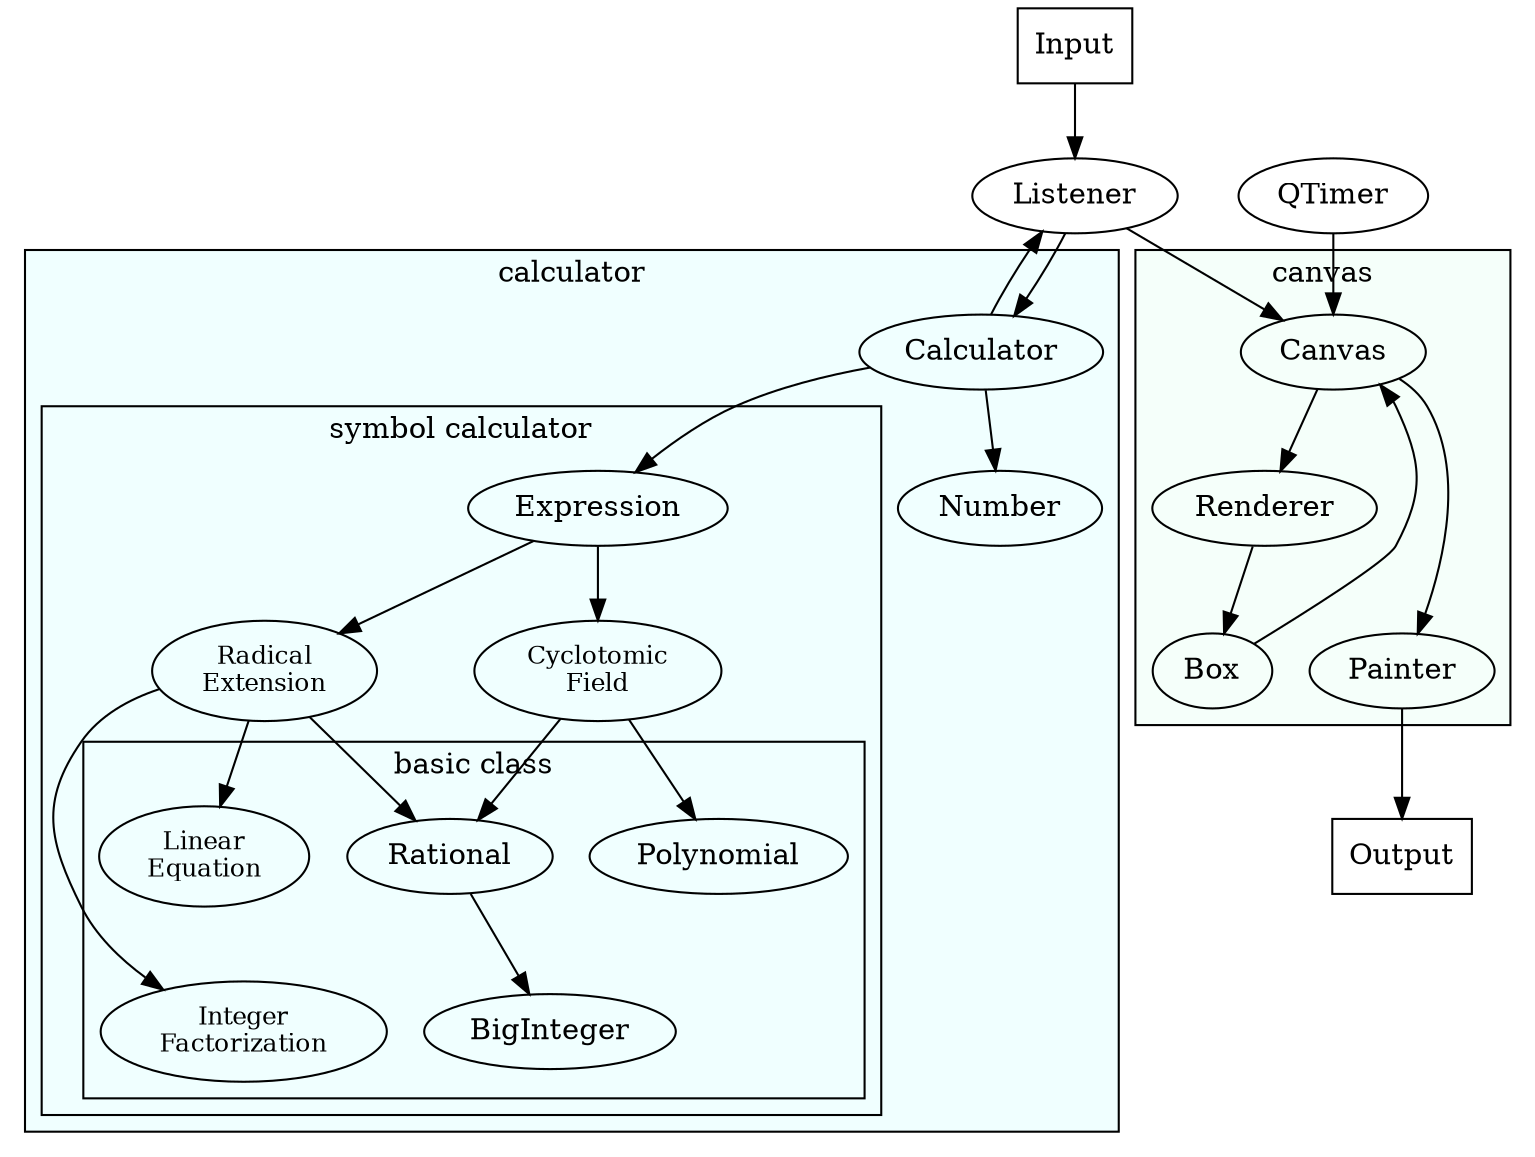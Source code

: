 digraph G {
    Input -> Listener

    subgraph cluster2 {
        label = "calculator";
        bgcolor = "azure"
        
        subgraph cluster3 {
            label = "symbol calculator";
            Expression -> RadicalExtension -> Rational, IntegerFactorization, LinearEquation
            Expression -> CyclotomicField -> Rational, Polynomial

            RadicalExtension [label="Radical\nExtension", fontsize=12]
            CyclotomicField [label="Cyclotomic\nField", fontsize=12]

            subgraph cluster4 {
                label = "basic class";
                
                Polynomial, LinearEquation
                Rational -> BigInteger

                LinearEquation [label="Linear\nEquation", fontsize=12]
                {
                    rank = same
                    IntegerFactorization [label="Integer\nFactorization", fontsize=12]
                    BigInteger
                }
            }
        }

        Calculator -> Expression
        Calculator -> Number
    }

    subgraph cluster1 {
        label = "canvas";
        bgcolor = "mintcream";
        
        Canvas -> Renderer -> Box -> Canvas
        Canvas -> Painter

        {
            rank = same
            Painter
            Box
        }
    }

    Listener -> Calculator -> Listener
    Listener -> Canvas
    QTimer -> Canvas
    
    
    Painter -> Output

    Input [shape=box]
    Output [shape=box]
}